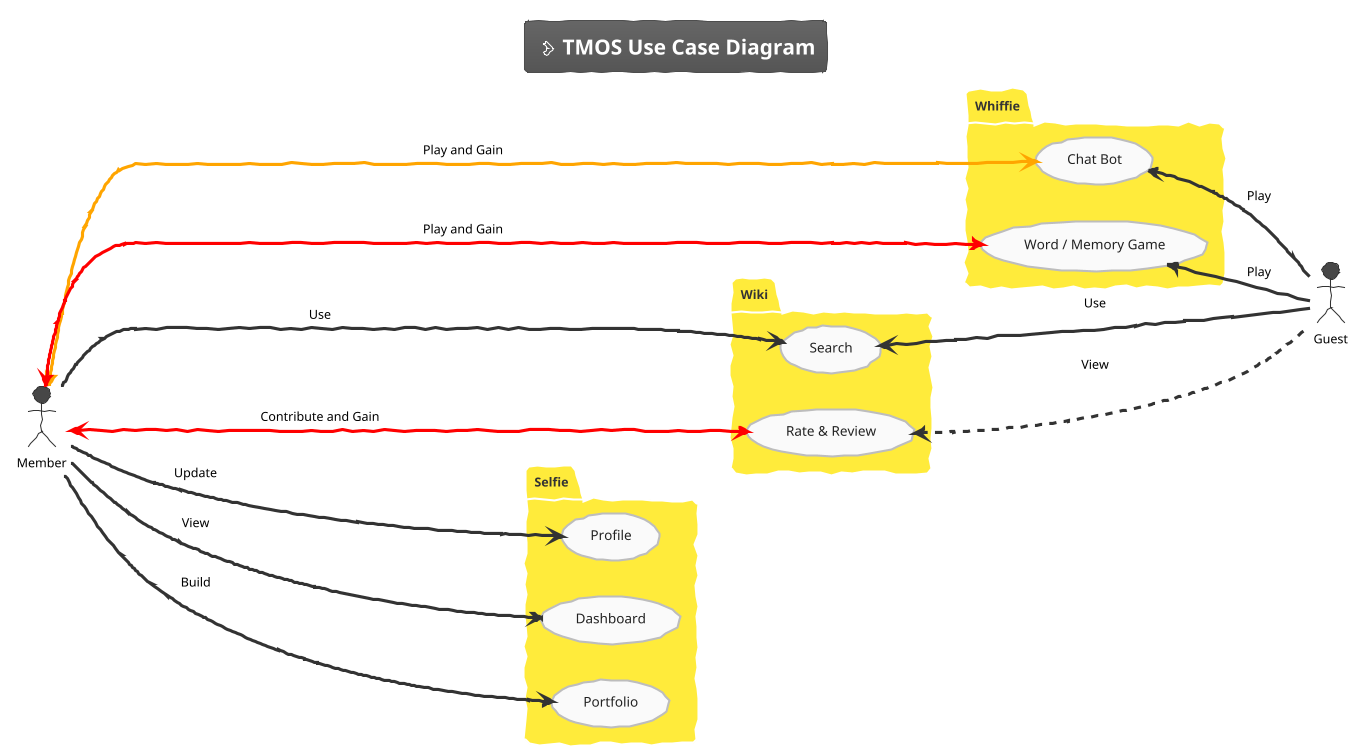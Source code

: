 @startuml
!theme sketchy
skinparam handwritten true
skinparam packageBorderColor white

skinparam usecase {
  BackgroundColor #FAFAFA
  FontColor #212121
  BorderColor #BDBDBD
  FontSize 13
}
skinparam ArrowFontColor black
skinparam ActorFontColor black


title <size:20> <&chevron-right> TMOS Use Case Diagram

left to right direction
actor Guest as g
actor Member as m


package Whiffie #FFEB3B {
  usecase "Chat Bot" as UC1
  usecase "Word / Memory Game" as UC2

}

package Wiki #FFEB3B {
  usecase "Search" as UC3
  usecase "Rate & Review" as UC4
}

package Selfie #FFEB3B {
  usecase "Profile" as UC5
  usecase "Dashboard" as UC6
  usecase "Portfolio" as UC7
}

UC1 <-- g : Play
UC2 <-- g : Play
UC3 <-- g : Use
UC4 <-.- g : View
'UC7 <-- UC4


m <-[#orange]-> UC1 : Play and Gain
m <-[#red]-> UC2 : Play and Gain
m ----> UC3 : Use
m <--[#red]---> UC4 : Contribute and Gain
m ----> UC5 : Update
m ----> UC6 : View
m ----> UC7 : Build



@enduml